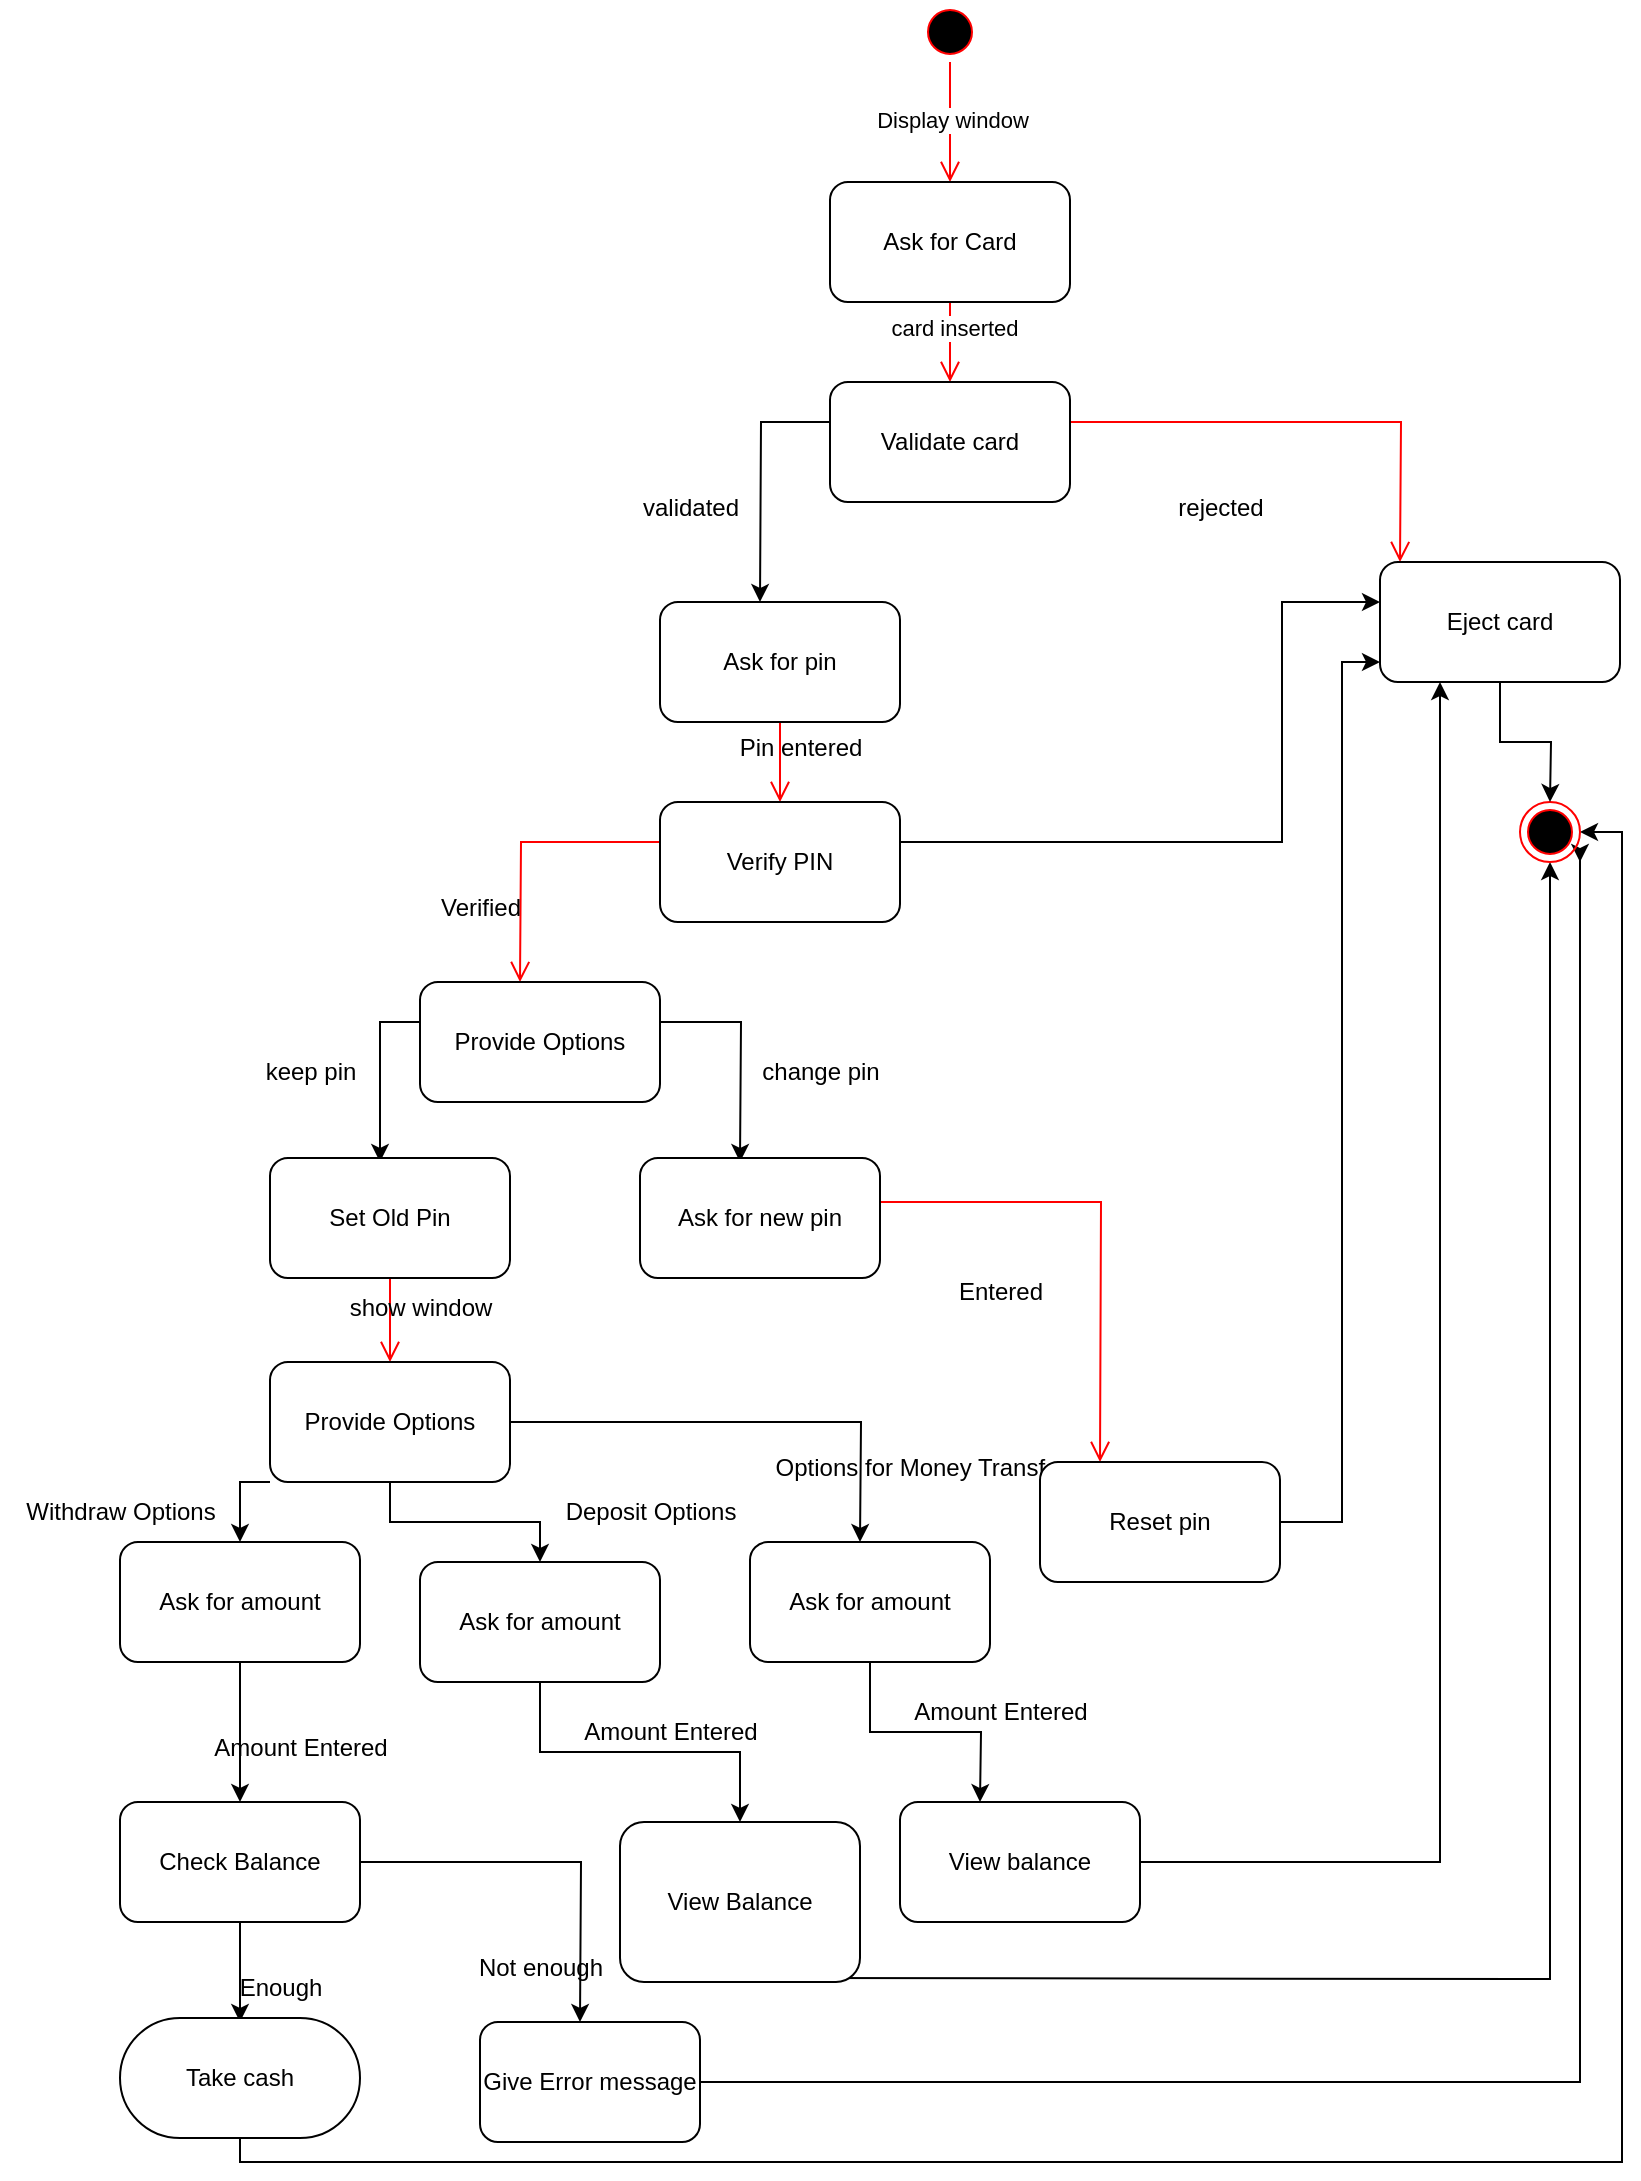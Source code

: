 <mxfile version="24.7.16">
  <diagram name="Page-1" id="4d_F0u1kw5Mw1gYKqeSX">
    <mxGraphModel dx="2261" dy="780" grid="1" gridSize="10" guides="1" tooltips="1" connect="1" arrows="1" fold="1" page="1" pageScale="1" pageWidth="827" pageHeight="1169" math="0" shadow="0">
      <root>
        <mxCell id="0" />
        <mxCell id="1" parent="0" />
        <mxCell id="1zBLeMrhRtIh_GhyTYqe-1" value="" style="ellipse;html=1;shape=startState;fillColor=#000000;strokeColor=#ff0000;" vertex="1" parent="1">
          <mxGeometry x="350" y="50" width="30" height="30" as="geometry" />
        </mxCell>
        <mxCell id="1zBLeMrhRtIh_GhyTYqe-2" value="" style="edgeStyle=orthogonalEdgeStyle;html=1;verticalAlign=bottom;endArrow=open;endSize=8;strokeColor=#ff0000;rounded=0;" edge="1" source="1zBLeMrhRtIh_GhyTYqe-1" parent="1">
          <mxGeometry relative="1" as="geometry">
            <mxPoint x="365" y="140" as="targetPoint" />
          </mxGeometry>
        </mxCell>
        <mxCell id="1zBLeMrhRtIh_GhyTYqe-3" value="Display window" style="edgeLabel;html=1;align=center;verticalAlign=middle;resizable=0;points=[];" vertex="1" connectable="0" parent="1zBLeMrhRtIh_GhyTYqe-2">
          <mxGeometry x="-0.041" y="1" relative="1" as="geometry">
            <mxPoint as="offset" />
          </mxGeometry>
        </mxCell>
        <mxCell id="1zBLeMrhRtIh_GhyTYqe-4" value="Ask for Card" style="rounded=1;whiteSpace=wrap;html=1;arcSize=40;fontColor=#000000;fillColor=#ffffc0;strokeColor=#ff0000;" vertex="1" parent="1">
          <mxGeometry x="305" y="140" width="120" height="40" as="geometry" />
        </mxCell>
        <mxCell id="1zBLeMrhRtIh_GhyTYqe-5" value="" style="edgeStyle=orthogonalEdgeStyle;html=1;verticalAlign=bottom;endArrow=open;endSize=8;strokeColor=#ff0000;rounded=0;" edge="1" source="1zBLeMrhRtIh_GhyTYqe-4" parent="1">
          <mxGeometry relative="1" as="geometry">
            <mxPoint x="365" y="240" as="targetPoint" />
          </mxGeometry>
        </mxCell>
        <mxCell id="1zBLeMrhRtIh_GhyTYqe-6" value="card inserted" style="edgeLabel;html=1;align=center;verticalAlign=middle;resizable=0;points=[];" vertex="1" connectable="0" parent="1zBLeMrhRtIh_GhyTYqe-5">
          <mxGeometry x="0.107" y="1" relative="1" as="geometry">
            <mxPoint as="offset" />
          </mxGeometry>
        </mxCell>
        <mxCell id="1zBLeMrhRtIh_GhyTYqe-13" style="edgeStyle=orthogonalEdgeStyle;rounded=0;orthogonalLoop=1;jettySize=auto;html=1;" edge="1" parent="1" source="1zBLeMrhRtIh_GhyTYqe-7">
          <mxGeometry relative="1" as="geometry">
            <mxPoint x="270" y="350" as="targetPoint" />
          </mxGeometry>
        </mxCell>
        <mxCell id="1zBLeMrhRtIh_GhyTYqe-7" value="Validate card" style="rounded=1;whiteSpace=wrap;html=1;arcSize=40;fontColor=#000000;fillColor=#ffffc0;strokeColor=#ff0000;" vertex="1" parent="1">
          <mxGeometry x="305" y="240" width="120" height="40" as="geometry" />
        </mxCell>
        <mxCell id="1zBLeMrhRtIh_GhyTYqe-8" value="" style="edgeStyle=orthogonalEdgeStyle;html=1;verticalAlign=bottom;endArrow=open;endSize=8;strokeColor=#ff0000;rounded=0;" edge="1" source="1zBLeMrhRtIh_GhyTYqe-7" parent="1">
          <mxGeometry relative="1" as="geometry">
            <mxPoint x="590" y="330" as="targetPoint" />
          </mxGeometry>
        </mxCell>
        <mxCell id="1zBLeMrhRtIh_GhyTYqe-14" value="Ask for pin" style="rounded=1;whiteSpace=wrap;html=1;arcSize=40;fontColor=#000000;fillColor=#ffffc0;strokeColor=#ff0000;" vertex="1" parent="1">
          <mxGeometry x="220" y="350" width="120" height="40" as="geometry" />
        </mxCell>
        <mxCell id="1zBLeMrhRtIh_GhyTYqe-15" value="" style="edgeStyle=orthogonalEdgeStyle;html=1;verticalAlign=bottom;endArrow=open;endSize=8;strokeColor=#ff0000;rounded=0;" edge="1" source="1zBLeMrhRtIh_GhyTYqe-14" parent="1">
          <mxGeometry relative="1" as="geometry">
            <mxPoint x="280" y="450" as="targetPoint" />
          </mxGeometry>
        </mxCell>
        <mxCell id="1zBLeMrhRtIh_GhyTYqe-16" value="validated" style="text;html=1;align=center;verticalAlign=middle;resizable=0;points=[];autosize=1;strokeColor=none;fillColor=none;" vertex="1" parent="1">
          <mxGeometry x="200" y="288" width="70" height="30" as="geometry" />
        </mxCell>
        <mxCell id="1zBLeMrhRtIh_GhyTYqe-17" value="rejected" style="text;html=1;align=center;verticalAlign=middle;resizable=0;points=[];autosize=1;strokeColor=none;fillColor=none;" vertex="1" parent="1">
          <mxGeometry x="465" y="288" width="70" height="30" as="geometry" />
        </mxCell>
        <mxCell id="1zBLeMrhRtIh_GhyTYqe-18" value="Pin entered" style="text;html=1;align=center;verticalAlign=middle;resizable=0;points=[];autosize=1;strokeColor=none;fillColor=none;" vertex="1" parent="1">
          <mxGeometry x="250" y="408" width="80" height="30" as="geometry" />
        </mxCell>
        <mxCell id="1zBLeMrhRtIh_GhyTYqe-21" style="edgeStyle=orthogonalEdgeStyle;rounded=0;orthogonalLoop=1;jettySize=auto;html=1;" edge="1" parent="1" source="1zBLeMrhRtIh_GhyTYqe-19">
          <mxGeometry relative="1" as="geometry">
            <mxPoint x="580" y="350" as="targetPoint" />
            <Array as="points">
              <mxPoint x="531" y="470" />
            </Array>
          </mxGeometry>
        </mxCell>
        <mxCell id="1zBLeMrhRtIh_GhyTYqe-19" value="Verify PIN" style="rounded=1;whiteSpace=wrap;html=1;arcSize=40;fontColor=#000000;fillColor=#ffffc0;strokeColor=#ff0000;" vertex="1" parent="1">
          <mxGeometry x="220" y="450" width="120" height="40" as="geometry" />
        </mxCell>
        <mxCell id="1zBLeMrhRtIh_GhyTYqe-20" value="" style="edgeStyle=orthogonalEdgeStyle;html=1;verticalAlign=bottom;endArrow=open;endSize=8;strokeColor=#ff0000;rounded=0;" edge="1" source="1zBLeMrhRtIh_GhyTYqe-19" parent="1">
          <mxGeometry relative="1" as="geometry">
            <mxPoint x="150" y="540" as="targetPoint" />
          </mxGeometry>
        </mxCell>
        <mxCell id="1zBLeMrhRtIh_GhyTYqe-22" value="Verified" style="text;html=1;align=center;verticalAlign=middle;resizable=0;points=[];autosize=1;strokeColor=none;fillColor=none;" vertex="1" parent="1">
          <mxGeometry x="100" y="488" width="60" height="30" as="geometry" />
        </mxCell>
        <mxCell id="1zBLeMrhRtIh_GhyTYqe-25" style="edgeStyle=orthogonalEdgeStyle;rounded=0;orthogonalLoop=1;jettySize=auto;html=1;" edge="1" parent="1" source="1zBLeMrhRtIh_GhyTYqe-23">
          <mxGeometry relative="1" as="geometry">
            <mxPoint x="260" y="630" as="targetPoint" />
          </mxGeometry>
        </mxCell>
        <mxCell id="1zBLeMrhRtIh_GhyTYqe-26" style="edgeStyle=orthogonalEdgeStyle;rounded=0;orthogonalLoop=1;jettySize=auto;html=1;" edge="1" parent="1" source="1zBLeMrhRtIh_GhyTYqe-23">
          <mxGeometry relative="1" as="geometry">
            <mxPoint x="80" y="630" as="targetPoint" />
          </mxGeometry>
        </mxCell>
        <mxCell id="1zBLeMrhRtIh_GhyTYqe-23" value="provide options" style="rounded=1;whiteSpace=wrap;html=1;arcSize=40;fontColor=#000000;fillColor=#ffffc0;strokeColor=#ff0000;" vertex="1" parent="1">
          <mxGeometry x="100" y="540" width="120" height="40" as="geometry" />
        </mxCell>
        <mxCell id="1zBLeMrhRtIh_GhyTYqe-27" value="keep pin" style="text;html=1;align=center;verticalAlign=middle;resizable=0;points=[];autosize=1;strokeColor=none;fillColor=none;" vertex="1" parent="1">
          <mxGeometry x="10" y="570" width="70" height="30" as="geometry" />
        </mxCell>
        <mxCell id="1zBLeMrhRtIh_GhyTYqe-28" value="change pin" style="text;html=1;align=center;verticalAlign=middle;resizable=0;points=[];autosize=1;strokeColor=none;fillColor=none;" vertex="1" parent="1">
          <mxGeometry x="260" y="570" width="80" height="30" as="geometry" />
        </mxCell>
        <mxCell id="1zBLeMrhRtIh_GhyTYqe-29" value="set old pin" style="rounded=1;whiteSpace=wrap;html=1;arcSize=40;fontColor=#000000;fillColor=#ffffc0;strokeColor=#ff0000;" vertex="1" parent="1">
          <mxGeometry x="25" y="630" width="120" height="40" as="geometry" />
        </mxCell>
        <mxCell id="1zBLeMrhRtIh_GhyTYqe-30" value="" style="edgeStyle=orthogonalEdgeStyle;html=1;verticalAlign=bottom;endArrow=open;endSize=8;strokeColor=#ff0000;rounded=0;" edge="1" source="1zBLeMrhRtIh_GhyTYqe-29" parent="1">
          <mxGeometry relative="1" as="geometry">
            <mxPoint x="85" y="730" as="targetPoint" />
          </mxGeometry>
        </mxCell>
        <mxCell id="1zBLeMrhRtIh_GhyTYqe-31" value="Ask for new pin" style="rounded=1;whiteSpace=wrap;html=1;arcSize=40;fontColor=#000000;fillColor=#ffffc0;strokeColor=#ff0000;" vertex="1" parent="1">
          <mxGeometry x="210" y="630" width="120" height="40" as="geometry" />
        </mxCell>
        <mxCell id="1zBLeMrhRtIh_GhyTYqe-32" value="" style="edgeStyle=orthogonalEdgeStyle;html=1;verticalAlign=bottom;endArrow=open;endSize=8;strokeColor=#ff0000;rounded=0;" edge="1" source="1zBLeMrhRtIh_GhyTYqe-31" parent="1">
          <mxGeometry relative="1" as="geometry">
            <mxPoint x="440" y="780" as="targetPoint" />
          </mxGeometry>
        </mxCell>
        <mxCell id="1zBLeMrhRtIh_GhyTYqe-33" value="show window" style="text;html=1;align=center;verticalAlign=middle;resizable=0;points=[];autosize=1;strokeColor=none;fillColor=none;" vertex="1" parent="1">
          <mxGeometry x="55" y="688" width="90" height="30" as="geometry" />
        </mxCell>
        <mxCell id="1zBLeMrhRtIh_GhyTYqe-35" value="Entered" style="text;html=1;align=center;verticalAlign=middle;resizable=0;points=[];autosize=1;strokeColor=none;fillColor=none;" vertex="1" parent="1">
          <mxGeometry x="355" y="680" width="70" height="30" as="geometry" />
        </mxCell>
        <mxCell id="1zBLeMrhRtIh_GhyTYqe-36" value="" style="rounded=1;whiteSpace=wrap;html=1;arcSize=40;fontColor=#000000;fillColor=#ffffc0;strokeColor=#ff0000;" vertex="1" parent="1">
          <mxGeometry x="25" y="730" width="120" height="40" as="geometry" />
        </mxCell>
        <mxCell id="1zBLeMrhRtIh_GhyTYqe-38" value="Ask for Card" style="rounded=1;whiteSpace=wrap;html=1;" vertex="1" parent="1">
          <mxGeometry x="305" y="140" width="120" height="60" as="geometry" />
        </mxCell>
        <mxCell id="1zBLeMrhRtIh_GhyTYqe-39" value="Validate card" style="rounded=1;whiteSpace=wrap;html=1;" vertex="1" parent="1">
          <mxGeometry x="305" y="240" width="120" height="60" as="geometry" />
        </mxCell>
        <mxCell id="1zBLeMrhRtIh_GhyTYqe-40" value="Ask for pin" style="rounded=1;whiteSpace=wrap;html=1;" vertex="1" parent="1">
          <mxGeometry x="220" y="350" width="120" height="60" as="geometry" />
        </mxCell>
        <mxCell id="1zBLeMrhRtIh_GhyTYqe-41" value="Verify PIN" style="rounded=1;whiteSpace=wrap;html=1;" vertex="1" parent="1">
          <mxGeometry x="220" y="450" width="120" height="60" as="geometry" />
        </mxCell>
        <mxCell id="1zBLeMrhRtIh_GhyTYqe-42" value="Provide Options" style="rounded=1;whiteSpace=wrap;html=1;" vertex="1" parent="1">
          <mxGeometry x="100" y="540" width="120" height="60" as="geometry" />
        </mxCell>
        <mxCell id="1zBLeMrhRtIh_GhyTYqe-43" value="Set Old Pin" style="rounded=1;whiteSpace=wrap;html=1;" vertex="1" parent="1">
          <mxGeometry x="25" y="628" width="120" height="60" as="geometry" />
        </mxCell>
        <mxCell id="1zBLeMrhRtIh_GhyTYqe-44" value="Ask for new pin" style="rounded=1;whiteSpace=wrap;html=1;" vertex="1" parent="1">
          <mxGeometry x="210" y="628" width="120" height="60" as="geometry" />
        </mxCell>
        <mxCell id="1zBLeMrhRtIh_GhyTYqe-47" style="edgeStyle=orthogonalEdgeStyle;rounded=0;orthogonalLoop=1;jettySize=auto;html=1;exitX=0;exitY=1;exitDx=0;exitDy=0;" edge="1" parent="1" source="1zBLeMrhRtIh_GhyTYqe-45">
          <mxGeometry relative="1" as="geometry">
            <mxPoint x="10" y="820" as="targetPoint" />
          </mxGeometry>
        </mxCell>
        <mxCell id="1zBLeMrhRtIh_GhyTYqe-57" style="edgeStyle=orthogonalEdgeStyle;rounded=0;orthogonalLoop=1;jettySize=auto;html=1;" edge="1" parent="1" source="1zBLeMrhRtIh_GhyTYqe-45" target="1zBLeMrhRtIh_GhyTYqe-54">
          <mxGeometry relative="1" as="geometry" />
        </mxCell>
        <mxCell id="1zBLeMrhRtIh_GhyTYqe-59" style="edgeStyle=orthogonalEdgeStyle;rounded=0;orthogonalLoop=1;jettySize=auto;html=1;exitX=1;exitY=0.5;exitDx=0;exitDy=0;" edge="1" parent="1" source="1zBLeMrhRtIh_GhyTYqe-45">
          <mxGeometry relative="1" as="geometry">
            <mxPoint x="320" y="820" as="targetPoint" />
          </mxGeometry>
        </mxCell>
        <mxCell id="1zBLeMrhRtIh_GhyTYqe-45" value="Provide Options" style="rounded=1;whiteSpace=wrap;html=1;" vertex="1" parent="1">
          <mxGeometry x="25" y="730" width="120" height="60" as="geometry" />
        </mxCell>
        <mxCell id="1zBLeMrhRtIh_GhyTYqe-50" value="Withdraw Options" style="text;html=1;align=center;verticalAlign=middle;resizable=0;points=[];autosize=1;strokeColor=none;fillColor=none;" vertex="1" parent="1">
          <mxGeometry x="-110" y="790" width="120" height="30" as="geometry" />
        </mxCell>
        <mxCell id="1zBLeMrhRtIh_GhyTYqe-63" style="edgeStyle=orthogonalEdgeStyle;rounded=0;orthogonalLoop=1;jettySize=auto;html=1;" edge="1" parent="1" source="1zBLeMrhRtIh_GhyTYqe-53">
          <mxGeometry relative="1" as="geometry">
            <mxPoint x="10" y="950" as="targetPoint" />
          </mxGeometry>
        </mxCell>
        <mxCell id="1zBLeMrhRtIh_GhyTYqe-53" value="Ask for amount" style="rounded=1;whiteSpace=wrap;html=1;" vertex="1" parent="1">
          <mxGeometry x="-50" y="820" width="120" height="60" as="geometry" />
        </mxCell>
        <mxCell id="1zBLeMrhRtIh_GhyTYqe-65" style="edgeStyle=orthogonalEdgeStyle;rounded=0;orthogonalLoop=1;jettySize=auto;html=1;" edge="1" parent="1" source="1zBLeMrhRtIh_GhyTYqe-54" target="1zBLeMrhRtIh_GhyTYqe-74">
          <mxGeometry relative="1" as="geometry">
            <mxPoint x="160" y="950" as="targetPoint" />
          </mxGeometry>
        </mxCell>
        <mxCell id="1zBLeMrhRtIh_GhyTYqe-54" value="Ask for amount" style="rounded=1;whiteSpace=wrap;html=1;" vertex="1" parent="1">
          <mxGeometry x="100" y="830" width="120" height="60" as="geometry" />
        </mxCell>
        <mxCell id="1zBLeMrhRtIh_GhyTYqe-60" value="Deposit Options" style="text;html=1;align=center;verticalAlign=middle;resizable=0;points=[];autosize=1;strokeColor=none;fillColor=none;" vertex="1" parent="1">
          <mxGeometry x="160" y="790" width="110" height="30" as="geometry" />
        </mxCell>
        <mxCell id="1zBLeMrhRtIh_GhyTYqe-61" value="Options for Money Transfer" style="text;html=1;align=center;verticalAlign=middle;resizable=0;points=[];autosize=1;strokeColor=none;fillColor=none;" vertex="1" parent="1">
          <mxGeometry x="265" y="768" width="170" height="30" as="geometry" />
        </mxCell>
        <mxCell id="1zBLeMrhRtIh_GhyTYqe-67" style="edgeStyle=orthogonalEdgeStyle;rounded=0;orthogonalLoop=1;jettySize=auto;html=1;" edge="1" parent="1" source="1zBLeMrhRtIh_GhyTYqe-62">
          <mxGeometry relative="1" as="geometry">
            <mxPoint x="380" y="950" as="targetPoint" />
          </mxGeometry>
        </mxCell>
        <mxCell id="1zBLeMrhRtIh_GhyTYqe-62" value="Ask for amount" style="rounded=1;whiteSpace=wrap;html=1;" vertex="1" parent="1">
          <mxGeometry x="265" y="820" width="120" height="60" as="geometry" />
        </mxCell>
        <mxCell id="1zBLeMrhRtIh_GhyTYqe-64" value="Amount Entered" style="text;html=1;align=center;verticalAlign=middle;resizable=0;points=[];autosize=1;strokeColor=none;fillColor=none;" vertex="1" parent="1">
          <mxGeometry x="-15" y="908" width="110" height="30" as="geometry" />
        </mxCell>
        <mxCell id="1zBLeMrhRtIh_GhyTYqe-66" value="Amount Entered" style="text;html=1;align=center;verticalAlign=middle;resizable=0;points=[];autosize=1;strokeColor=none;fillColor=none;" vertex="1" parent="1">
          <mxGeometry x="170" y="900" width="110" height="30" as="geometry" />
        </mxCell>
        <mxCell id="1zBLeMrhRtIh_GhyTYqe-68" value="Amount Entered" style="text;html=1;align=center;verticalAlign=middle;resizable=0;points=[];autosize=1;strokeColor=none;fillColor=none;" vertex="1" parent="1">
          <mxGeometry x="335" y="890" width="110" height="30" as="geometry" />
        </mxCell>
        <mxCell id="1zBLeMrhRtIh_GhyTYqe-70" style="edgeStyle=orthogonalEdgeStyle;rounded=0;orthogonalLoop=1;jettySize=auto;html=1;" edge="1" parent="1" source="1zBLeMrhRtIh_GhyTYqe-69">
          <mxGeometry relative="1" as="geometry">
            <mxPoint x="10" y="1060" as="targetPoint" />
          </mxGeometry>
        </mxCell>
        <mxCell id="1zBLeMrhRtIh_GhyTYqe-75" style="edgeStyle=orthogonalEdgeStyle;rounded=0;orthogonalLoop=1;jettySize=auto;html=1;" edge="1" parent="1" source="1zBLeMrhRtIh_GhyTYqe-69">
          <mxGeometry relative="1" as="geometry">
            <mxPoint x="180" y="1060" as="targetPoint" />
          </mxGeometry>
        </mxCell>
        <mxCell id="1zBLeMrhRtIh_GhyTYqe-69" value="Check Balance" style="rounded=1;whiteSpace=wrap;html=1;" vertex="1" parent="1">
          <mxGeometry x="-50" y="950" width="120" height="60" as="geometry" />
        </mxCell>
        <mxCell id="1zBLeMrhRtIh_GhyTYqe-71" value="Enough" style="text;html=1;align=center;verticalAlign=middle;resizable=0;points=[];autosize=1;strokeColor=none;fillColor=none;" vertex="1" parent="1">
          <mxGeometry y="1028" width="60" height="30" as="geometry" />
        </mxCell>
        <mxCell id="1zBLeMrhRtIh_GhyTYqe-91" style="edgeStyle=orthogonalEdgeStyle;rounded=0;orthogonalLoop=1;jettySize=auto;html=1;entryX=1;entryY=0.5;entryDx=0;entryDy=0;" edge="1" parent="1" source="1zBLeMrhRtIh_GhyTYqe-73" target="1zBLeMrhRtIh_GhyTYqe-85">
          <mxGeometry relative="1" as="geometry">
            <mxPoint x="700" y="470" as="targetPoint" />
            <Array as="points">
              <mxPoint x="10" y="1130" />
              <mxPoint x="701" y="1130" />
              <mxPoint x="701" y="465" />
            </Array>
          </mxGeometry>
        </mxCell>
        <mxCell id="1zBLeMrhRtIh_GhyTYqe-73" value="Take cash" style="rounded=1;whiteSpace=wrap;html=1;arcSize=50;" vertex="1" parent="1">
          <mxGeometry x="-50" y="1058" width="120" height="60" as="geometry" />
        </mxCell>
        <mxCell id="1zBLeMrhRtIh_GhyTYqe-89" style="edgeStyle=orthogonalEdgeStyle;rounded=0;orthogonalLoop=1;jettySize=auto;html=1;entryX=0.5;entryY=1;entryDx=0;entryDy=0;" edge="1" parent="1" target="1zBLeMrhRtIh_GhyTYqe-85">
          <mxGeometry relative="1" as="geometry">
            <mxPoint x="635" y="528" as="targetPoint" />
            <mxPoint x="290" y="1038" as="sourcePoint" />
          </mxGeometry>
        </mxCell>
        <mxCell id="1zBLeMrhRtIh_GhyTYqe-74" value="View Balance" style="rounded=1;whiteSpace=wrap;html=1;" vertex="1" parent="1">
          <mxGeometry x="200" y="960" width="120" height="80" as="geometry" />
        </mxCell>
        <mxCell id="1zBLeMrhRtIh_GhyTYqe-76" value="Not enough" style="text;html=1;align=center;verticalAlign=middle;resizable=0;points=[];autosize=1;strokeColor=none;fillColor=none;" vertex="1" parent="1">
          <mxGeometry x="115" y="1018" width="90" height="30" as="geometry" />
        </mxCell>
        <mxCell id="1zBLeMrhRtIh_GhyTYqe-90" style="edgeStyle=orthogonalEdgeStyle;rounded=0;orthogonalLoop=1;jettySize=auto;html=1;" edge="1" parent="1" source="1zBLeMrhRtIh_GhyTYqe-77">
          <mxGeometry relative="1" as="geometry">
            <mxPoint x="680" y="480" as="targetPoint" />
            <Array as="points">
              <mxPoint x="680" y="1090" />
              <mxPoint x="680" y="476" />
            </Array>
          </mxGeometry>
        </mxCell>
        <mxCell id="1zBLeMrhRtIh_GhyTYqe-77" value="Give Error message" style="rounded=1;whiteSpace=wrap;html=1;" vertex="1" parent="1">
          <mxGeometry x="130" y="1060" width="110" height="60" as="geometry" />
        </mxCell>
        <mxCell id="1zBLeMrhRtIh_GhyTYqe-81" style="edgeStyle=orthogonalEdgeStyle;rounded=0;orthogonalLoop=1;jettySize=auto;html=1;entryX=0.25;entryY=1;entryDx=0;entryDy=0;" edge="1" parent="1" source="1zBLeMrhRtIh_GhyTYqe-78" target="1zBLeMrhRtIh_GhyTYqe-84">
          <mxGeometry relative="1" as="geometry">
            <mxPoint x="600" y="360" as="targetPoint" />
          </mxGeometry>
        </mxCell>
        <mxCell id="1zBLeMrhRtIh_GhyTYqe-78" value="View balance" style="rounded=1;whiteSpace=wrap;html=1;" vertex="1" parent="1">
          <mxGeometry x="340" y="950" width="120" height="60" as="geometry" />
        </mxCell>
        <mxCell id="1zBLeMrhRtIh_GhyTYqe-80" style="edgeStyle=orthogonalEdgeStyle;rounded=0;orthogonalLoop=1;jettySize=auto;html=1;" edge="1" parent="1" source="1zBLeMrhRtIh_GhyTYqe-79">
          <mxGeometry relative="1" as="geometry">
            <mxPoint x="580" y="380" as="targetPoint" />
            <Array as="points">
              <mxPoint x="561" y="810" />
            </Array>
          </mxGeometry>
        </mxCell>
        <mxCell id="1zBLeMrhRtIh_GhyTYqe-79" value="Reset pin" style="rounded=1;whiteSpace=wrap;html=1;" vertex="1" parent="1">
          <mxGeometry x="410" y="780" width="120" height="60" as="geometry" />
        </mxCell>
        <mxCell id="1zBLeMrhRtIh_GhyTYqe-84" value="Eject card" style="rounded=1;whiteSpace=wrap;html=1;" vertex="1" parent="1">
          <mxGeometry x="580" y="330" width="120" height="60" as="geometry" />
        </mxCell>
        <mxCell id="1zBLeMrhRtIh_GhyTYqe-85" value="" style="ellipse;html=1;shape=endState;fillColor=#000000;strokeColor=#ff0000;" vertex="1" parent="1">
          <mxGeometry x="650" y="450" width="30" height="30" as="geometry" />
        </mxCell>
        <mxCell id="1zBLeMrhRtIh_GhyTYqe-87" style="edgeStyle=orthogonalEdgeStyle;rounded=0;orthogonalLoop=1;jettySize=auto;html=1;" edge="1" parent="1" source="1zBLeMrhRtIh_GhyTYqe-84">
          <mxGeometry relative="1" as="geometry">
            <mxPoint x="665" y="450" as="targetPoint" />
          </mxGeometry>
        </mxCell>
      </root>
    </mxGraphModel>
  </diagram>
</mxfile>
